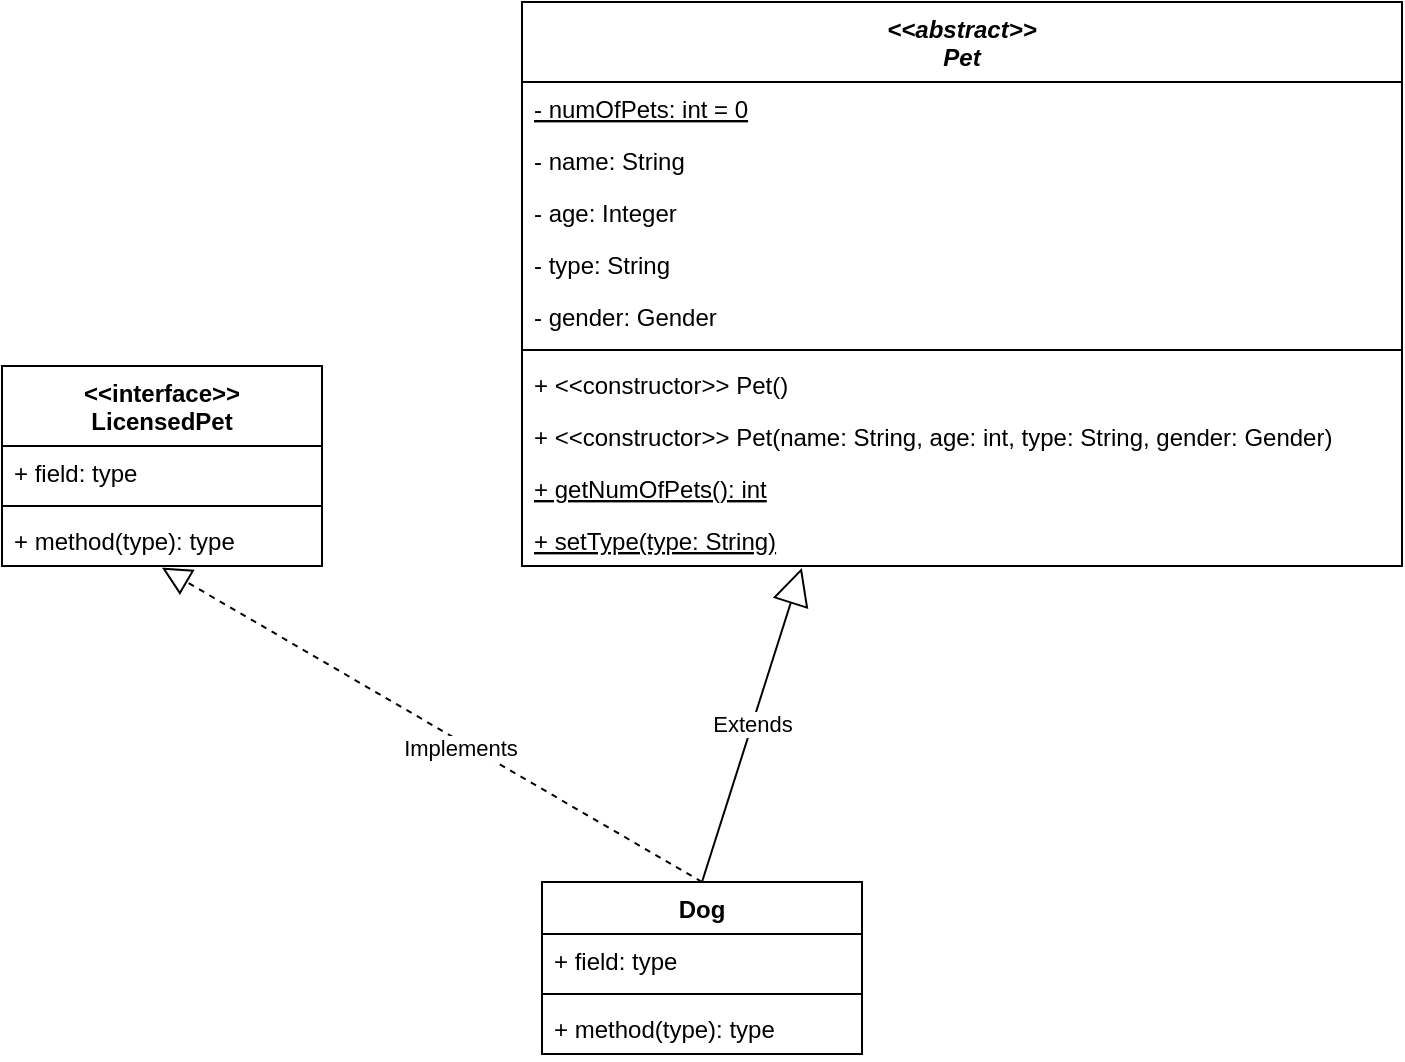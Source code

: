 <mxfile version="14.4.8" type="device"><diagram id="sa24cFyAUz80ZT6RDhDo" name="Page-1"><mxGraphModel dx="2035" dy="1743" grid="1" gridSize="10" guides="1" tooltips="1" connect="1" arrows="1" fold="1" page="1" pageScale="1" pageWidth="850" pageHeight="1100" math="0" shadow="0"><root><mxCell id="0"/><mxCell id="1" parent="0"/><mxCell id="Ae0xwn3gebYMZIvaRA1i-1" value="&lt;&lt;abstract&gt;&gt;&#10;Pet" style="swimlane;fontStyle=3;align=center;verticalAlign=top;childLayout=stackLayout;horizontal=1;startSize=40;horizontalStack=0;resizeParent=1;resizeParentMax=0;resizeLast=0;collapsible=1;marginBottom=0;" vertex="1" parent="1"><mxGeometry x="-220" y="-160" width="440" height="282" as="geometry"/></mxCell><mxCell id="Ae0xwn3gebYMZIvaRA1i-2" value="- numOfPets: int = 0" style="text;strokeColor=none;fillColor=none;align=left;verticalAlign=top;spacingLeft=4;spacingRight=4;overflow=hidden;rotatable=0;points=[[0,0.5],[1,0.5]];portConstraint=eastwest;fontStyle=4" vertex="1" parent="Ae0xwn3gebYMZIvaRA1i-1"><mxGeometry y="40" width="440" height="26" as="geometry"/></mxCell><mxCell id="Ae0xwn3gebYMZIvaRA1i-8" value="- name: String" style="text;strokeColor=none;fillColor=none;align=left;verticalAlign=top;spacingLeft=4;spacingRight=4;overflow=hidden;rotatable=0;points=[[0,0.5],[1,0.5]];portConstraint=eastwest;fontStyle=0" vertex="1" parent="Ae0xwn3gebYMZIvaRA1i-1"><mxGeometry y="66" width="440" height="26" as="geometry"/></mxCell><mxCell id="Ae0xwn3gebYMZIvaRA1i-9" value="- age: Integer" style="text;strokeColor=none;fillColor=none;align=left;verticalAlign=top;spacingLeft=4;spacingRight=4;overflow=hidden;rotatable=0;points=[[0,0.5],[1,0.5]];portConstraint=eastwest;fontStyle=0" vertex="1" parent="Ae0xwn3gebYMZIvaRA1i-1"><mxGeometry y="92" width="440" height="26" as="geometry"/></mxCell><mxCell id="Ae0xwn3gebYMZIvaRA1i-10" value="- type: String" style="text;strokeColor=none;fillColor=none;align=left;verticalAlign=top;spacingLeft=4;spacingRight=4;overflow=hidden;rotatable=0;points=[[0,0.5],[1,0.5]];portConstraint=eastwest;fontStyle=0" vertex="1" parent="Ae0xwn3gebYMZIvaRA1i-1"><mxGeometry y="118" width="440" height="26" as="geometry"/></mxCell><mxCell id="Ae0xwn3gebYMZIvaRA1i-11" value="- gender: Gender" style="text;strokeColor=none;fillColor=none;align=left;verticalAlign=top;spacingLeft=4;spacingRight=4;overflow=hidden;rotatable=0;points=[[0,0.5],[1,0.5]];portConstraint=eastwest;fontStyle=0" vertex="1" parent="Ae0xwn3gebYMZIvaRA1i-1"><mxGeometry y="144" width="440" height="26" as="geometry"/></mxCell><mxCell id="Ae0xwn3gebYMZIvaRA1i-3" value="" style="line;strokeWidth=1;fillColor=none;align=left;verticalAlign=middle;spacingTop=-1;spacingLeft=3;spacingRight=3;rotatable=0;labelPosition=right;points=[];portConstraint=eastwest;" vertex="1" parent="Ae0xwn3gebYMZIvaRA1i-1"><mxGeometry y="170" width="440" height="8" as="geometry"/></mxCell><mxCell id="Ae0xwn3gebYMZIvaRA1i-4" value="+ &lt;&lt;constructor&gt;&gt; Pet()" style="text;strokeColor=none;fillColor=none;align=left;verticalAlign=top;spacingLeft=4;spacingRight=4;overflow=hidden;rotatable=0;points=[[0,0.5],[1,0.5]];portConstraint=eastwest;" vertex="1" parent="Ae0xwn3gebYMZIvaRA1i-1"><mxGeometry y="178" width="440" height="26" as="geometry"/></mxCell><mxCell id="Ae0xwn3gebYMZIvaRA1i-12" value="+ &lt;&lt;constructor&gt;&gt; Pet(name: String, age: int, type: String, gender: Gender)" style="text;strokeColor=none;fillColor=none;align=left;verticalAlign=top;spacingLeft=4;spacingRight=4;overflow=hidden;rotatable=0;points=[[0,0.5],[1,0.5]];portConstraint=eastwest;" vertex="1" parent="Ae0xwn3gebYMZIvaRA1i-1"><mxGeometry y="204" width="440" height="26" as="geometry"/></mxCell><mxCell id="Ae0xwn3gebYMZIvaRA1i-13" value="+ getNumOfPets(): int" style="text;strokeColor=none;fillColor=none;align=left;verticalAlign=top;spacingLeft=4;spacingRight=4;overflow=hidden;rotatable=0;points=[[0,0.5],[1,0.5]];portConstraint=eastwest;fontStyle=4" vertex="1" parent="Ae0xwn3gebYMZIvaRA1i-1"><mxGeometry y="230" width="440" height="26" as="geometry"/></mxCell><mxCell id="Ae0xwn3gebYMZIvaRA1i-14" value="+ setType(type: String)" style="text;strokeColor=none;fillColor=none;align=left;verticalAlign=top;spacingLeft=4;spacingRight=4;overflow=hidden;rotatable=0;points=[[0,0.5],[1,0.5]];portConstraint=eastwest;fontStyle=4" vertex="1" parent="Ae0xwn3gebYMZIvaRA1i-1"><mxGeometry y="256" width="440" height="26" as="geometry"/></mxCell><mxCell id="Ae0xwn3gebYMZIvaRA1i-15" value="Dog" style="swimlane;fontStyle=1;align=center;verticalAlign=top;childLayout=stackLayout;horizontal=1;startSize=26;horizontalStack=0;resizeParent=1;resizeParentMax=0;resizeLast=0;collapsible=1;marginBottom=0;" vertex="1" parent="1"><mxGeometry x="-210" y="280" width="160" height="86" as="geometry"/></mxCell><mxCell id="Ae0xwn3gebYMZIvaRA1i-16" value="+ field: type" style="text;strokeColor=none;fillColor=none;align=left;verticalAlign=top;spacingLeft=4;spacingRight=4;overflow=hidden;rotatable=0;points=[[0,0.5],[1,0.5]];portConstraint=eastwest;" vertex="1" parent="Ae0xwn3gebYMZIvaRA1i-15"><mxGeometry y="26" width="160" height="26" as="geometry"/></mxCell><mxCell id="Ae0xwn3gebYMZIvaRA1i-17" value="" style="line;strokeWidth=1;fillColor=none;align=left;verticalAlign=middle;spacingTop=-1;spacingLeft=3;spacingRight=3;rotatable=0;labelPosition=right;points=[];portConstraint=eastwest;" vertex="1" parent="Ae0xwn3gebYMZIvaRA1i-15"><mxGeometry y="52" width="160" height="8" as="geometry"/></mxCell><mxCell id="Ae0xwn3gebYMZIvaRA1i-18" value="+ method(type): type" style="text;strokeColor=none;fillColor=none;align=left;verticalAlign=top;spacingLeft=4;spacingRight=4;overflow=hidden;rotatable=0;points=[[0,0.5],[1,0.5]];portConstraint=eastwest;" vertex="1" parent="Ae0xwn3gebYMZIvaRA1i-15"><mxGeometry y="60" width="160" height="26" as="geometry"/></mxCell><mxCell id="Ae0xwn3gebYMZIvaRA1i-19" value="Extends" style="endArrow=block;endSize=16;endFill=0;html=1;entryX=0.318;entryY=1.038;entryDx=0;entryDy=0;entryPerimeter=0;exitX=0.5;exitY=0;exitDx=0;exitDy=0;" edge="1" parent="1" source="Ae0xwn3gebYMZIvaRA1i-15" target="Ae0xwn3gebYMZIvaRA1i-14"><mxGeometry width="160" relative="1" as="geometry"><mxPoint x="-80" y="160" as="sourcePoint"/><mxPoint x="80" y="160" as="targetPoint"/></mxGeometry></mxCell><mxCell id="Ae0xwn3gebYMZIvaRA1i-20" value="&lt;&lt;interface&gt;&gt;&#10;LicensedPet" style="swimlane;fontStyle=1;align=center;verticalAlign=top;childLayout=stackLayout;horizontal=1;startSize=40;horizontalStack=0;resizeParent=1;resizeParentMax=0;resizeLast=0;collapsible=1;marginBottom=0;" vertex="1" parent="1"><mxGeometry x="-480" y="22" width="160" height="100" as="geometry"/></mxCell><mxCell id="Ae0xwn3gebYMZIvaRA1i-21" value="+ field: type" style="text;strokeColor=none;fillColor=none;align=left;verticalAlign=top;spacingLeft=4;spacingRight=4;overflow=hidden;rotatable=0;points=[[0,0.5],[1,0.5]];portConstraint=eastwest;" vertex="1" parent="Ae0xwn3gebYMZIvaRA1i-20"><mxGeometry y="40" width="160" height="26" as="geometry"/></mxCell><mxCell id="Ae0xwn3gebYMZIvaRA1i-22" value="" style="line;strokeWidth=1;fillColor=none;align=left;verticalAlign=middle;spacingTop=-1;spacingLeft=3;spacingRight=3;rotatable=0;labelPosition=right;points=[];portConstraint=eastwest;" vertex="1" parent="Ae0xwn3gebYMZIvaRA1i-20"><mxGeometry y="66" width="160" height="8" as="geometry"/></mxCell><mxCell id="Ae0xwn3gebYMZIvaRA1i-23" value="+ method(type): type" style="text;strokeColor=none;fillColor=none;align=left;verticalAlign=top;spacingLeft=4;spacingRight=4;overflow=hidden;rotatable=0;points=[[0,0.5],[1,0.5]];portConstraint=eastwest;" vertex="1" parent="Ae0xwn3gebYMZIvaRA1i-20"><mxGeometry y="74" width="160" height="26" as="geometry"/></mxCell><mxCell id="Ae0xwn3gebYMZIvaRA1i-24" value="" style="endArrow=block;dashed=1;endFill=0;endSize=12;html=1;entryX=0.5;entryY=1.032;entryDx=0;entryDy=0;entryPerimeter=0;exitX=0.5;exitY=0;exitDx=0;exitDy=0;" edge="1" parent="1" source="Ae0xwn3gebYMZIvaRA1i-15" target="Ae0xwn3gebYMZIvaRA1i-23"><mxGeometry width="160" relative="1" as="geometry"><mxPoint x="-350" y="200" as="sourcePoint"/><mxPoint x="-190" y="200" as="targetPoint"/></mxGeometry></mxCell><mxCell id="Ae0xwn3gebYMZIvaRA1i-25" value="Implements" style="edgeLabel;html=1;align=center;verticalAlign=middle;resizable=0;points=[];" vertex="1" connectable="0" parent="Ae0xwn3gebYMZIvaRA1i-24"><mxGeometry x="-0.118" y="3" relative="1" as="geometry"><mxPoint as="offset"/></mxGeometry></mxCell></root></mxGraphModel></diagram></mxfile>